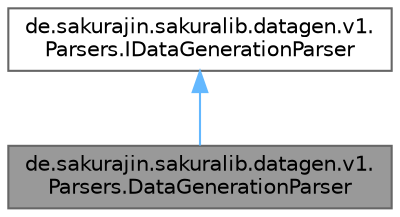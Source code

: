 digraph "de.sakurajin.sakuralib.datagen.v1.Parsers.DataGenerationParser"
{
 // LATEX_PDF_SIZE
  bgcolor="transparent";
  edge [fontname=Helvetica,fontsize=10,labelfontname=Helvetica,labelfontsize=10];
  node [fontname=Helvetica,fontsize=10,shape=box,height=0.2,width=0.4];
  Node1 [label="de.sakurajin.sakuralib.datagen.v1.\lParsers.DataGenerationParser",height=0.2,width=0.4,color="gray40", fillcolor="grey60", style="filled", fontcolor="black",tooltip=" "];
  Node2 -> Node1 [dir="back",color="steelblue1",style="solid"];
  Node2 [label="de.sakurajin.sakuralib.datagen.v1.\lParsers.IDataGenerationParser",height=0.2,width=0.4,color="gray40", fillcolor="white", style="filled",URL="$interfacede_1_1sakurajin_1_1sakuralib_1_1datagen_1_1v1_1_1Parsers_1_1IDataGenerationParser.html",tooltip="This interface is used to parse annotations."];
}
